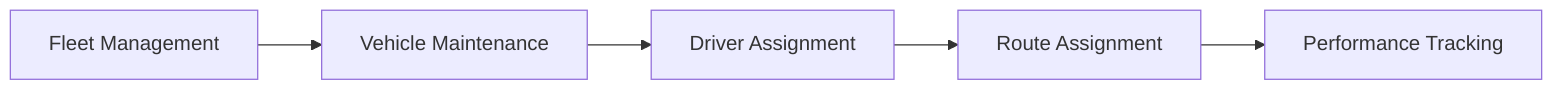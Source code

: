 flowchart LR
    Fleet[Fleet Management] --> Vehicle[Vehicle Maintenance]
    Vehicle --> Driver[Driver Assignment]
    Driver --> Route[Route Assignment]
    Route --> Performance[Performance Tracking]